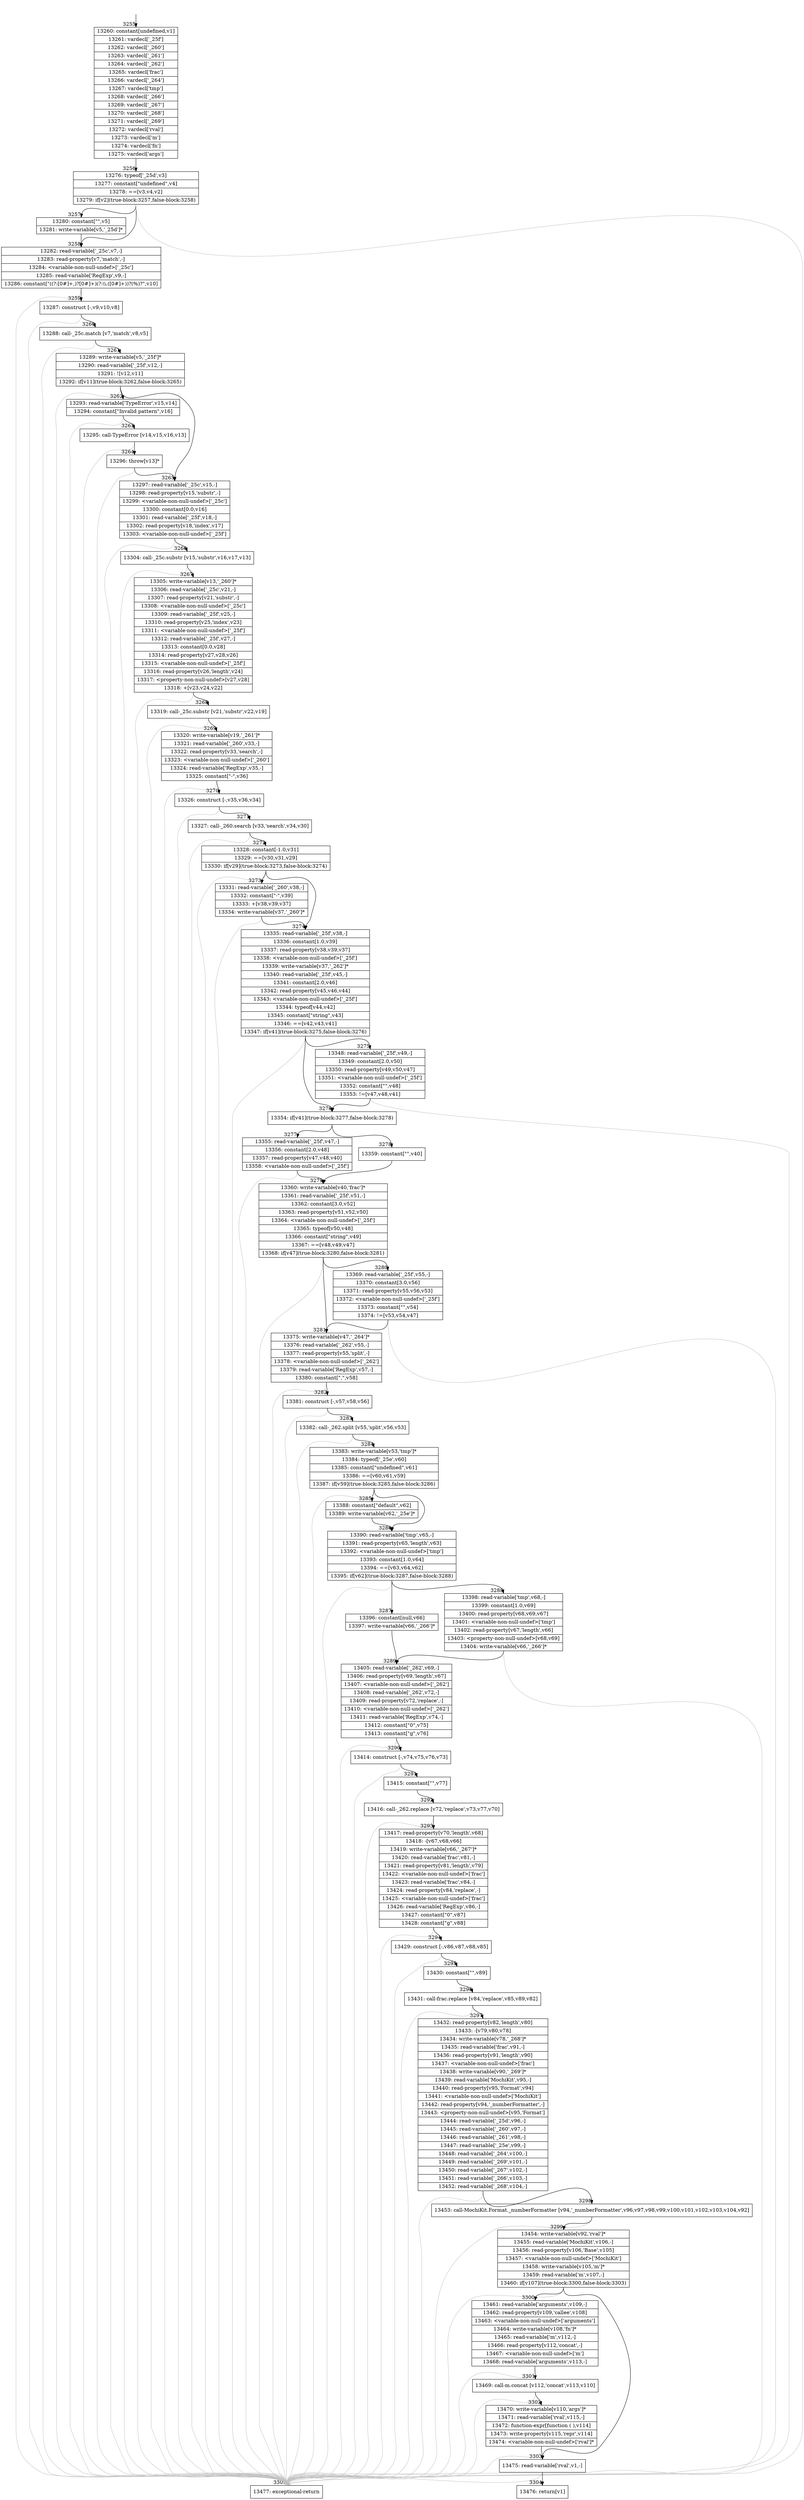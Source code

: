 digraph {
rankdir="TD"
BB_entry245[shape=none,label=""];
BB_entry245 -> BB3255 [tailport=s, headport=n, headlabel="    3255"]
BB3255 [shape=record label="{13260: constant[undefined,v1]|13261: vardecl['_25f']|13262: vardecl['_260']|13263: vardecl['_261']|13264: vardecl['_262']|13265: vardecl['frac']|13266: vardecl['_264']|13267: vardecl['tmp']|13268: vardecl['_266']|13269: vardecl['_267']|13270: vardecl['_268']|13271: vardecl['_269']|13272: vardecl['rval']|13273: vardecl['m']|13274: vardecl['fn']|13275: vardecl['args']}" ] 
BB3255 -> BB3256 [tailport=s, headport=n, headlabel="      3256"]
BB3256 [shape=record label="{13276: typeof['_25d',v3]|13277: constant[\"undefined\",v4]|13278: ==[v3,v4,v2]|13279: if[v2](true-block:3257,false-block:3258)}" ] 
BB3256 -> BB3257 [tailport=s, headport=n, headlabel="      3257"]
BB3256 -> BB3258 [tailport=s, headport=n, headlabel="      3258"]
BB3256 -> BB3305 [tailport=s, headport=n, color=gray, headlabel="      3305"]
BB3257 [shape=record label="{13280: constant[\"\",v5]|13281: write-variable[v5,'_25d']*}" ] 
BB3257 -> BB3258 [tailport=s, headport=n]
BB3258 [shape=record label="{13282: read-variable['_25c',v7,-]|13283: read-property[v7,'match',-]|13284: \<variable-non-null-undef\>['_25c']|13285: read-variable['RegExp',v9,-]|13286: constant[\"((?:[0#]+,)?[0#]+)(?:\\\\.([0#]+))?(%)?\",v10]}" ] 
BB3258 -> BB3259 [tailport=s, headport=n, headlabel="      3259"]
BB3258 -> BB3305 [tailport=s, headport=n, color=gray]
BB3259 [shape=record label="{13287: construct [-,v9,v10,v8]}" ] 
BB3259 -> BB3260 [tailport=s, headport=n, headlabel="      3260"]
BB3259 -> BB3305 [tailport=s, headport=n, color=gray]
BB3260 [shape=record label="{13288: call-_25c.match [v7,'match',v8,v5]}" ] 
BB3260 -> BB3261 [tailport=s, headport=n, headlabel="      3261"]
BB3260 -> BB3305 [tailport=s, headport=n, color=gray]
BB3261 [shape=record label="{13289: write-variable[v5,'_25f']*|13290: read-variable['_25f',v12,-]|13291: ![v12,v11]|13292: if[v11](true-block:3262,false-block:3265)}" ] 
BB3261 -> BB3262 [tailport=s, headport=n, headlabel="      3262"]
BB3261 -> BB3265 [tailport=s, headport=n, headlabel="      3265"]
BB3261 -> BB3305 [tailport=s, headport=n, color=gray]
BB3262 [shape=record label="{13293: read-variable['TypeError',v15,v14]|13294: constant[\"Invalid pattern\",v16]}" ] 
BB3262 -> BB3263 [tailport=s, headport=n, headlabel="      3263"]
BB3262 -> BB3305 [tailport=s, headport=n, color=gray]
BB3263 [shape=record label="{13295: call-TypeError [v14,v15,v16,v13]}" ] 
BB3263 -> BB3264 [tailport=s, headport=n, headlabel="      3264"]
BB3263 -> BB3305 [tailport=s, headport=n, color=gray]
BB3264 [shape=record label="{13296: throw[v13]*}" ] 
BB3264 -> BB3265 [tailport=s, headport=n]
BB3264 -> BB3305 [tailport=s, headport=n, color=gray]
BB3265 [shape=record label="{13297: read-variable['_25c',v15,-]|13298: read-property[v15,'substr',-]|13299: \<variable-non-null-undef\>['_25c']|13300: constant[0.0,v16]|13301: read-variable['_25f',v18,-]|13302: read-property[v18,'index',v17]|13303: \<variable-non-null-undef\>['_25f']}" ] 
BB3265 -> BB3266 [tailport=s, headport=n, headlabel="      3266"]
BB3265 -> BB3305 [tailport=s, headport=n, color=gray]
BB3266 [shape=record label="{13304: call-_25c.substr [v15,'substr',v16,v17,v13]}" ] 
BB3266 -> BB3267 [tailport=s, headport=n, headlabel="      3267"]
BB3266 -> BB3305 [tailport=s, headport=n, color=gray]
BB3267 [shape=record label="{13305: write-variable[v13,'_260']*|13306: read-variable['_25c',v21,-]|13307: read-property[v21,'substr',-]|13308: \<variable-non-null-undef\>['_25c']|13309: read-variable['_25f',v25,-]|13310: read-property[v25,'index',v23]|13311: \<variable-non-null-undef\>['_25f']|13312: read-variable['_25f',v27,-]|13313: constant[0.0,v28]|13314: read-property[v27,v28,v26]|13315: \<variable-non-null-undef\>['_25f']|13316: read-property[v26,'length',v24]|13317: \<property-non-null-undef\>[v27,v28]|13318: +[v23,v24,v22]}" ] 
BB3267 -> BB3268 [tailport=s, headport=n, headlabel="      3268"]
BB3267 -> BB3305 [tailport=s, headport=n, color=gray]
BB3268 [shape=record label="{13319: call-_25c.substr [v21,'substr',v22,v19]}" ] 
BB3268 -> BB3269 [tailport=s, headport=n, headlabel="      3269"]
BB3268 -> BB3305 [tailport=s, headport=n, color=gray]
BB3269 [shape=record label="{13320: write-variable[v19,'_261']*|13321: read-variable['_260',v33,-]|13322: read-property[v33,'search',-]|13323: \<variable-non-null-undef\>['_260']|13324: read-variable['RegExp',v35,-]|13325: constant[\"-\",v36]}" ] 
BB3269 -> BB3270 [tailport=s, headport=n, headlabel="      3270"]
BB3269 -> BB3305 [tailport=s, headport=n, color=gray]
BB3270 [shape=record label="{13326: construct [-,v35,v36,v34]}" ] 
BB3270 -> BB3271 [tailport=s, headport=n, headlabel="      3271"]
BB3270 -> BB3305 [tailport=s, headport=n, color=gray]
BB3271 [shape=record label="{13327: call-_260.search [v33,'search',v34,v30]}" ] 
BB3271 -> BB3272 [tailport=s, headport=n, headlabel="      3272"]
BB3271 -> BB3305 [tailport=s, headport=n, color=gray]
BB3272 [shape=record label="{13328: constant[-1.0,v31]|13329: ==[v30,v31,v29]|13330: if[v29](true-block:3273,false-block:3274)}" ] 
BB3272 -> BB3273 [tailport=s, headport=n, headlabel="      3273"]
BB3272 -> BB3274 [tailport=s, headport=n, headlabel="      3274"]
BB3272 -> BB3305 [tailport=s, headport=n, color=gray]
BB3273 [shape=record label="{13331: read-variable['_260',v38,-]|13332: constant[\"-\",v39]|13333: +[v38,v39,v37]|13334: write-variable[v37,'_260']*}" ] 
BB3273 -> BB3274 [tailport=s, headport=n]
BB3273 -> BB3305 [tailport=s, headport=n, color=gray]
BB3274 [shape=record label="{13335: read-variable['_25f',v38,-]|13336: constant[1.0,v39]|13337: read-property[v38,v39,v37]|13338: \<variable-non-null-undef\>['_25f']|13339: write-variable[v37,'_262']*|13340: read-variable['_25f',v45,-]|13341: constant[2.0,v46]|13342: read-property[v45,v46,v44]|13343: \<variable-non-null-undef\>['_25f']|13344: typeof[v44,v42]|13345: constant[\"string\",v43]|13346: ==[v42,v43,v41]|13347: if[v41](true-block:3275,false-block:3276)}" ] 
BB3274 -> BB3276 [tailport=s, headport=n, headlabel="      3276"]
BB3274 -> BB3275 [tailport=s, headport=n, headlabel="      3275"]
BB3274 -> BB3305 [tailport=s, headport=n, color=gray]
BB3275 [shape=record label="{13348: read-variable['_25f',v49,-]|13349: constant[2.0,v50]|13350: read-property[v49,v50,v47]|13351: \<variable-non-null-undef\>['_25f']|13352: constant[\"\",v48]|13353: !=[v47,v48,v41]}" ] 
BB3275 -> BB3276 [tailport=s, headport=n]
BB3275 -> BB3305 [tailport=s, headport=n, color=gray]
BB3276 [shape=record label="{13354: if[v41](true-block:3277,false-block:3278)}" ] 
BB3276 -> BB3277 [tailport=s, headport=n, headlabel="      3277"]
BB3276 -> BB3278 [tailport=s, headport=n, headlabel="      3278"]
BB3277 [shape=record label="{13355: read-variable['_25f',v47,-]|13356: constant[2.0,v48]|13357: read-property[v47,v48,v40]|13358: \<variable-non-null-undef\>['_25f']}" ] 
BB3277 -> BB3279 [tailport=s, headport=n, headlabel="      3279"]
BB3277 -> BB3305 [tailport=s, headport=n, color=gray]
BB3278 [shape=record label="{13359: constant[\"\",v40]}" ] 
BB3278 -> BB3279 [tailport=s, headport=n]
BB3279 [shape=record label="{13360: write-variable[v40,'frac']*|13361: read-variable['_25f',v51,-]|13362: constant[3.0,v52]|13363: read-property[v51,v52,v50]|13364: \<variable-non-null-undef\>['_25f']|13365: typeof[v50,v48]|13366: constant[\"string\",v49]|13367: ==[v48,v49,v47]|13368: if[v47](true-block:3280,false-block:3281)}" ] 
BB3279 -> BB3281 [tailport=s, headport=n, headlabel="      3281"]
BB3279 -> BB3280 [tailport=s, headport=n, headlabel="      3280"]
BB3279 -> BB3305 [tailport=s, headport=n, color=gray]
BB3280 [shape=record label="{13369: read-variable['_25f',v55,-]|13370: constant[3.0,v56]|13371: read-property[v55,v56,v53]|13372: \<variable-non-null-undef\>['_25f']|13373: constant[\"\",v54]|13374: !=[v53,v54,v47]}" ] 
BB3280 -> BB3281 [tailport=s, headport=n]
BB3280 -> BB3305 [tailport=s, headport=n, color=gray]
BB3281 [shape=record label="{13375: write-variable[v47,'_264']*|13376: read-variable['_262',v55,-]|13377: read-property[v55,'split',-]|13378: \<variable-non-null-undef\>['_262']|13379: read-variable['RegExp',v57,-]|13380: constant[\",\",v58]}" ] 
BB3281 -> BB3282 [tailport=s, headport=n, headlabel="      3282"]
BB3281 -> BB3305 [tailport=s, headport=n, color=gray]
BB3282 [shape=record label="{13381: construct [-,v57,v58,v56]}" ] 
BB3282 -> BB3283 [tailport=s, headport=n, headlabel="      3283"]
BB3282 -> BB3305 [tailport=s, headport=n, color=gray]
BB3283 [shape=record label="{13382: call-_262.split [v55,'split',v56,v53]}" ] 
BB3283 -> BB3284 [tailport=s, headport=n, headlabel="      3284"]
BB3283 -> BB3305 [tailport=s, headport=n, color=gray]
BB3284 [shape=record label="{13383: write-variable[v53,'tmp']*|13384: typeof['_25e',v60]|13385: constant[\"undefined\",v61]|13386: ==[v60,v61,v59]|13387: if[v59](true-block:3285,false-block:3286)}" ] 
BB3284 -> BB3285 [tailport=s, headport=n, headlabel="      3285"]
BB3284 -> BB3286 [tailport=s, headport=n, headlabel="      3286"]
BB3284 -> BB3305 [tailport=s, headport=n, color=gray]
BB3285 [shape=record label="{13388: constant[\"default\",v62]|13389: write-variable[v62,'_25e']*}" ] 
BB3285 -> BB3286 [tailport=s, headport=n]
BB3286 [shape=record label="{13390: read-variable['tmp',v65,-]|13391: read-property[v65,'length',v63]|13392: \<variable-non-null-undef\>['tmp']|13393: constant[1.0,v64]|13394: ==[v63,v64,v62]|13395: if[v62](true-block:3287,false-block:3288)}" ] 
BB3286 -> BB3287 [tailport=s, headport=n, headlabel="      3287"]
BB3286 -> BB3288 [tailport=s, headport=n, headlabel="      3288"]
BB3286 -> BB3305 [tailport=s, headport=n, color=gray]
BB3287 [shape=record label="{13396: constant[null,v66]|13397: write-variable[v66,'_266']*}" ] 
BB3287 -> BB3289 [tailport=s, headport=n, headlabel="      3289"]
BB3288 [shape=record label="{13398: read-variable['tmp',v68,-]|13399: constant[1.0,v69]|13400: read-property[v68,v69,v67]|13401: \<variable-non-null-undef\>['tmp']|13402: read-property[v67,'length',v66]|13403: \<property-non-null-undef\>[v68,v69]|13404: write-variable[v66,'_266']*}" ] 
BB3288 -> BB3289 [tailport=s, headport=n]
BB3288 -> BB3305 [tailport=s, headport=n, color=gray]
BB3289 [shape=record label="{13405: read-variable['_262',v69,-]|13406: read-property[v69,'length',v67]|13407: \<variable-non-null-undef\>['_262']|13408: read-variable['_262',v72,-]|13409: read-property[v72,'replace',-]|13410: \<variable-non-null-undef\>['_262']|13411: read-variable['RegExp',v74,-]|13412: constant[\"0\",v75]|13413: constant[\"g\",v76]}" ] 
BB3289 -> BB3290 [tailport=s, headport=n, headlabel="      3290"]
BB3289 -> BB3305 [tailport=s, headport=n, color=gray]
BB3290 [shape=record label="{13414: construct [-,v74,v75,v76,v73]}" ] 
BB3290 -> BB3291 [tailport=s, headport=n, headlabel="      3291"]
BB3290 -> BB3305 [tailport=s, headport=n, color=gray]
BB3291 [shape=record label="{13415: constant[\"\",v77]}" ] 
BB3291 -> BB3292 [tailport=s, headport=n, headlabel="      3292"]
BB3292 [shape=record label="{13416: call-_262.replace [v72,'replace',v73,v77,v70]}" ] 
BB3292 -> BB3293 [tailport=s, headport=n, headlabel="      3293"]
BB3292 -> BB3305 [tailport=s, headport=n, color=gray]
BB3293 [shape=record label="{13417: read-property[v70,'length',v68]|13418: -[v67,v68,v66]|13419: write-variable[v66,'_267']*|13420: read-variable['frac',v81,-]|13421: read-property[v81,'length',v79]|13422: \<variable-non-null-undef\>['frac']|13423: read-variable['frac',v84,-]|13424: read-property[v84,'replace',-]|13425: \<variable-non-null-undef\>['frac']|13426: read-variable['RegExp',v86,-]|13427: constant[\"0\",v87]|13428: constant[\"g\",v88]}" ] 
BB3293 -> BB3294 [tailport=s, headport=n, headlabel="      3294"]
BB3293 -> BB3305 [tailport=s, headport=n, color=gray]
BB3294 [shape=record label="{13429: construct [-,v86,v87,v88,v85]}" ] 
BB3294 -> BB3295 [tailport=s, headport=n, headlabel="      3295"]
BB3294 -> BB3305 [tailport=s, headport=n, color=gray]
BB3295 [shape=record label="{13430: constant[\"\",v89]}" ] 
BB3295 -> BB3296 [tailport=s, headport=n, headlabel="      3296"]
BB3296 [shape=record label="{13431: call-frac.replace [v84,'replace',v85,v89,v82]}" ] 
BB3296 -> BB3297 [tailport=s, headport=n, headlabel="      3297"]
BB3296 -> BB3305 [tailport=s, headport=n, color=gray]
BB3297 [shape=record label="{13432: read-property[v82,'length',v80]|13433: -[v79,v80,v78]|13434: write-variable[v78,'_268']*|13435: read-variable['frac',v91,-]|13436: read-property[v91,'length',v90]|13437: \<variable-non-null-undef\>['frac']|13438: write-variable[v90,'_269']*|13439: read-variable['MochiKit',v95,-]|13440: read-property[v95,'Format',v94]|13441: \<variable-non-null-undef\>['MochiKit']|13442: read-property[v94,'_numberFormatter',-]|13443: \<property-non-null-undef\>[v95,'Format']|13444: read-variable['_25d',v96,-]|13445: read-variable['_260',v97,-]|13446: read-variable['_261',v98,-]|13447: read-variable['_25e',v99,-]|13448: read-variable['_264',v100,-]|13449: read-variable['_269',v101,-]|13450: read-variable['_267',v102,-]|13451: read-variable['_266',v103,-]|13452: read-variable['_268',v104,-]}" ] 
BB3297 -> BB3298 [tailport=s, headport=n, headlabel="      3298"]
BB3297 -> BB3305 [tailport=s, headport=n, color=gray]
BB3298 [shape=record label="{13453: call-MochiKit.Format._numberFormatter [v94,'_numberFormatter',v96,v97,v98,v99,v100,v101,v102,v103,v104,v92]}" ] 
BB3298 -> BB3299 [tailport=s, headport=n, headlabel="      3299"]
BB3298 -> BB3305 [tailport=s, headport=n, color=gray]
BB3299 [shape=record label="{13454: write-variable[v92,'rval']*|13455: read-variable['MochiKit',v106,-]|13456: read-property[v106,'Base',v105]|13457: \<variable-non-null-undef\>['MochiKit']|13458: write-variable[v105,'m']*|13459: read-variable['m',v107,-]|13460: if[v107](true-block:3300,false-block:3303)}" ] 
BB3299 -> BB3300 [tailport=s, headport=n, headlabel="      3300"]
BB3299 -> BB3303 [tailport=s, headport=n, headlabel="      3303"]
BB3299 -> BB3305 [tailport=s, headport=n, color=gray]
BB3300 [shape=record label="{13461: read-variable['arguments',v109,-]|13462: read-property[v109,'callee',v108]|13463: \<variable-non-null-undef\>['arguments']|13464: write-variable[v108,'fn']*|13465: read-variable['m',v112,-]|13466: read-property[v112,'concat',-]|13467: \<variable-non-null-undef\>['m']|13468: read-variable['arguments',v113,-]}" ] 
BB3300 -> BB3301 [tailport=s, headport=n, headlabel="      3301"]
BB3300 -> BB3305 [tailport=s, headport=n, color=gray]
BB3301 [shape=record label="{13469: call-m.concat [v112,'concat',v113,v110]}" ] 
BB3301 -> BB3302 [tailport=s, headport=n, headlabel="      3302"]
BB3301 -> BB3305 [tailport=s, headport=n, color=gray]
BB3302 [shape=record label="{13470: write-variable[v110,'args']*|13471: read-variable['rval',v115,-]|13472: function-expr[function ( ),v114]|13473: write-property[v115,'repr',v114]|13474: \<variable-non-null-undef\>['rval']*}" ] 
BB3302 -> BB3303 [tailport=s, headport=n]
BB3302 -> BB3305 [tailport=s, headport=n, color=gray]
BB3303 [shape=record label="{13475: read-variable['rval',v1,-]}" ] 
BB3303 -> BB3304 [tailport=s, headport=n, headlabel="      3304"]
BB3303 -> BB3305 [tailport=s, headport=n, color=gray]
BB3304 [shape=record label="{13476: return[v1]}" ] 
BB3305 [shape=record label="{13477: exceptional-return}" ] 
//#$~ 2140
}
